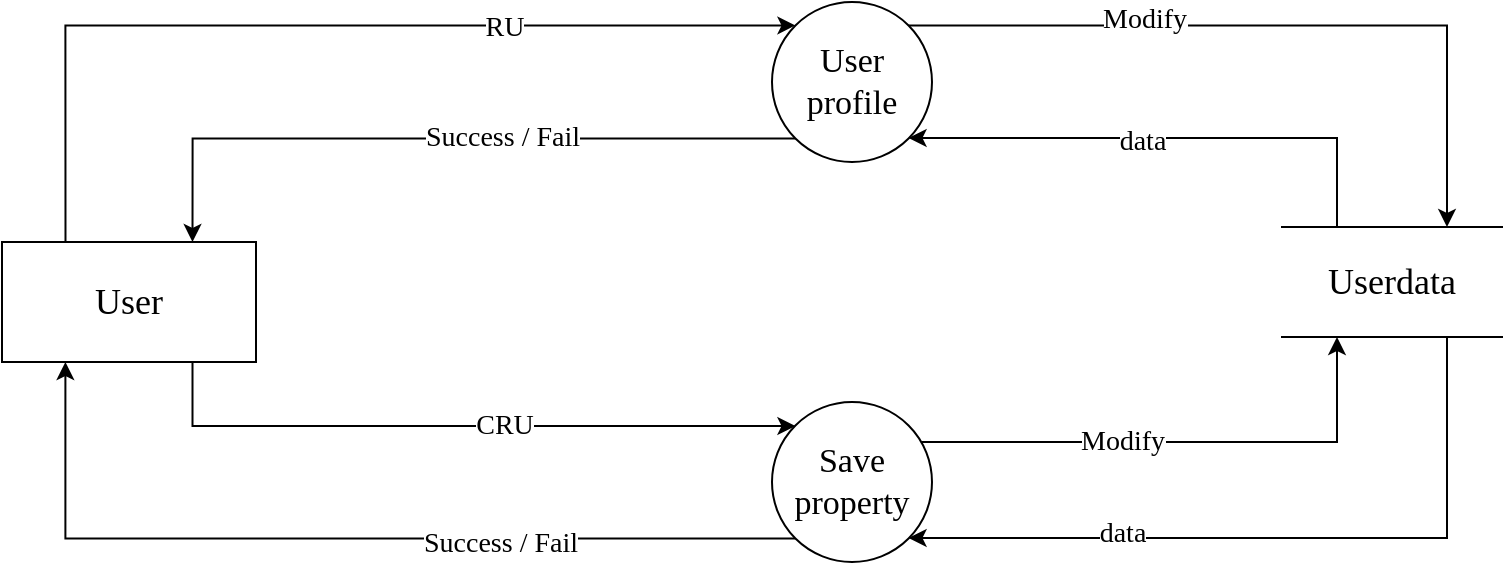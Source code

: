 <mxfile version="17.2.3" type="device"><diagram id="l4jw7ofvsxCiUFuqmc0Y" name="Page-1"><mxGraphModel dx="1106" dy="653" grid="1" gridSize="10" guides="1" tooltips="1" connect="1" arrows="1" fold="1" page="1" pageScale="1" pageWidth="827" pageHeight="1169" math="0" shadow="0"><root><mxCell id="0"/><mxCell id="1" parent="0"/><mxCell id="PFQm0evgJFTQ_2A_DGm4-1" value="&lt;span style=&quot;font-size: 18px&quot;&gt;User&lt;/span&gt;" style="rounded=0;whiteSpace=wrap;html=1;fontFamily=Times New Roman;" parent="1" vertex="1"><mxGeometry x="40" y="190" width="127" height="60" as="geometry"/></mxCell><mxCell id="PFQm0evgJFTQ_2A_DGm4-2" style="edgeStyle=orthogonalEdgeStyle;rounded=0;orthogonalLoop=1;jettySize=auto;html=1;exitX=1;exitY=0;exitDx=0;exitDy=0;entryX=0.75;entryY=0;entryDx=0;entryDy=0;fontSize=17;elbow=vertical;fontFamily=Times New Roman;" parent="1" source="PFQm0evgJFTQ_2A_DGm4-6" target="PFQm0evgJFTQ_2A_DGm4-13" edge="1"><mxGeometry relative="1" as="geometry"/></mxCell><mxCell id="PFQm0evgJFTQ_2A_DGm4-3" value="Modify" style="edgeLabel;html=1;align=center;verticalAlign=middle;resizable=0;points=[];fontSize=14;fontFamily=Times New Roman;" parent="PFQm0evgJFTQ_2A_DGm4-2" connectable="0" vertex="1"><mxGeometry x="-0.27" y="3" relative="1" as="geometry"><mxPoint x="-18" as="offset"/></mxGeometry></mxCell><mxCell id="PFQm0evgJFTQ_2A_DGm4-4" style="edgeStyle=orthogonalEdgeStyle;rounded=0;orthogonalLoop=1;jettySize=auto;html=1;exitX=0;exitY=1;exitDx=0;exitDy=0;entryX=0.75;entryY=0;entryDx=0;entryDy=0;fontSize=17;startArrow=none;startFill=0;endArrow=classic;endFill=1;elbow=vertical;fontFamily=Times New Roman;" parent="1" source="PFQm0evgJFTQ_2A_DGm4-6" target="PFQm0evgJFTQ_2A_DGm4-1" edge="1"><mxGeometry relative="1" as="geometry"><mxPoint x="290" y="389" as="targetPoint"/></mxGeometry></mxCell><mxCell id="PFQm0evgJFTQ_2A_DGm4-5" value="Success / Fail" style="edgeLabel;html=1;align=center;verticalAlign=middle;resizable=0;points=[];fontSize=14;fontFamily=Times New Roman;" parent="PFQm0evgJFTQ_2A_DGm4-4" connectable="0" vertex="1"><mxGeometry x="-0.716" y="3" relative="1" as="geometry"><mxPoint x="-97" y="-4" as="offset"/></mxGeometry></mxCell><mxCell id="PFQm0evgJFTQ_2A_DGm4-6" value="&lt;p&gt;&lt;span style=&quot;font-size: 17px&quot;&gt;User profile&lt;/span&gt;&lt;/p&gt;" style="ellipse;whiteSpace=wrap;html=1;aspect=fixed;shadow=0;sketch=0;rotation=0;fontFamily=Times New Roman;" parent="1" vertex="1"><mxGeometry x="425" y="70" width="80" height="80" as="geometry"/></mxCell><mxCell id="PFQm0evgJFTQ_2A_DGm4-7" style="edgeStyle=elbowEdgeStyle;rounded=0;orthogonalLoop=1;jettySize=auto;html=1;exitX=0.25;exitY=0;exitDx=0;exitDy=0;entryX=1;entryY=1;entryDx=0;entryDy=0;fontSize=17;elbow=vertical;fontFamily=Times New Roman;" parent="1" source="PFQm0evgJFTQ_2A_DGm4-13" target="PFQm0evgJFTQ_2A_DGm4-6" edge="1"><mxGeometry relative="1" as="geometry"><Array as="points"><mxPoint x="640" y="138"/></Array></mxGeometry></mxCell><mxCell id="PFQm0evgJFTQ_2A_DGm4-8" value="data" style="edgeLabel;html=1;align=center;verticalAlign=middle;resizable=0;points=[];fontSize=14;fontFamily=Times New Roman;" parent="PFQm0evgJFTQ_2A_DGm4-7" connectable="0" vertex="1"><mxGeometry x="0.185" y="-2" relative="1" as="geometry"><mxPoint x="11" y="4" as="offset"/></mxGeometry></mxCell><mxCell id="PFQm0evgJFTQ_2A_DGm4-11" style="edgeStyle=elbowEdgeStyle;rounded=0;orthogonalLoop=1;jettySize=auto;elbow=vertical;html=1;exitX=0.75;exitY=1;exitDx=0;exitDy=0;entryX=1;entryY=1;entryDx=0;entryDy=0;fontSize=17;fontFamily=Times New Roman;" parent="1" source="PFQm0evgJFTQ_2A_DGm4-13" target="PFQm0evgJFTQ_2A_DGm4-23" edge="1"><mxGeometry relative="1" as="geometry"><Array as="points"><mxPoint x="681" y="338"/></Array></mxGeometry></mxCell><mxCell id="PFQm0evgJFTQ_2A_DGm4-12" value="data" style="edgeLabel;html=1;align=center;verticalAlign=middle;resizable=0;points=[];fontSize=14;fontFamily=Times New Roman;" parent="PFQm0evgJFTQ_2A_DGm4-11" connectable="0" vertex="1"><mxGeometry x="0.611" y="-2" relative="1" as="geometry"><mxPoint x="35" as="offset"/></mxGeometry></mxCell><mxCell id="PFQm0evgJFTQ_2A_DGm4-13" value="&lt;font style=&quot;font-size: 18px&quot;&gt;Userdata&lt;/font&gt;" style="shape=partialRectangle;whiteSpace=wrap;html=1;left=0;right=0;fillColor=default;rounded=0;shadow=0;glass=0;sketch=0;fontFamily=Times New Roman;fontSize=16;gradientColor=none;" parent="1" vertex="1"><mxGeometry x="680" y="182.5" width="110" height="55" as="geometry"/></mxCell><mxCell id="PFQm0evgJFTQ_2A_DGm4-19" style="edgeStyle=elbowEdgeStyle;rounded=0;orthogonalLoop=1;jettySize=auto;elbow=vertical;html=1;entryX=0.25;entryY=1;entryDx=0;entryDy=0;fontSize=17;fontFamily=Times New Roman;" parent="1" source="PFQm0evgJFTQ_2A_DGm4-23" target="PFQm0evgJFTQ_2A_DGm4-13" edge="1"><mxGeometry relative="1" as="geometry"><Array as="points"><mxPoint x="705" y="290"/></Array></mxGeometry></mxCell><mxCell id="PFQm0evgJFTQ_2A_DGm4-20" value="Modify" style="edgeLabel;html=1;align=center;verticalAlign=middle;resizable=0;points=[];fontSize=14;fontFamily=Times New Roman;" parent="PFQm0evgJFTQ_2A_DGm4-19" connectable="0" vertex="1"><mxGeometry x="-0.609" relative="1" as="geometry"><mxPoint x="49" as="offset"/></mxGeometry></mxCell><mxCell id="PFQm0evgJFTQ_2A_DGm4-21" style="edgeStyle=orthogonalEdgeStyle;rounded=0;orthogonalLoop=1;jettySize=auto;html=1;exitX=0;exitY=1;exitDx=0;exitDy=0;entryX=0.25;entryY=1;entryDx=0;entryDy=0;fontSize=17;startArrow=none;startFill=0;endArrow=classic;endFill=1;fontFamily=Times New Roman;" parent="1" source="PFQm0evgJFTQ_2A_DGm4-23" target="PFQm0evgJFTQ_2A_DGm4-1" edge="1"><mxGeometry relative="1" as="geometry"><mxPoint x="290" y="389" as="targetPoint"/></mxGeometry></mxCell><mxCell id="PFQm0evgJFTQ_2A_DGm4-22" value="Success / Fail" style="edgeLabel;html=1;align=center;verticalAlign=middle;resizable=0;points=[];fontSize=14;fontFamily=Times New Roman;" parent="PFQm0evgJFTQ_2A_DGm4-21" connectable="0" vertex="1"><mxGeometry x="-0.367" y="2" relative="1" as="geometry"><mxPoint x="-4" as="offset"/></mxGeometry></mxCell><mxCell id="PFQm0evgJFTQ_2A_DGm4-23" value="&lt;p&gt;&lt;span style=&quot;font-size: 17px&quot;&gt;Save property&lt;/span&gt;&lt;/p&gt;" style="ellipse;whiteSpace=wrap;html=1;aspect=fixed;shadow=0;sketch=0;rotation=0;fontFamily=Times New Roman;" parent="1" vertex="1"><mxGeometry x="425" y="270" width="80" height="80" as="geometry"/></mxCell><mxCell id="PFQm0evgJFTQ_2A_DGm4-24" style="edgeStyle=orthogonalEdgeStyle;rounded=0;orthogonalLoop=1;jettySize=auto;html=1;entryX=0;entryY=0;entryDx=0;entryDy=0;fontSize=17;startArrow=none;startFill=0;endArrow=classic;endFill=1;exitX=0.25;exitY=0;exitDx=0;exitDy=0;fontFamily=Times New Roman;" parent="1" source="PFQm0evgJFTQ_2A_DGm4-1" target="PFQm0evgJFTQ_2A_DGm4-6" edge="1"><mxGeometry relative="1" as="geometry"><Array as="points"><mxPoint x="72" y="82"/></Array><mxPoint x="210" y="359" as="sourcePoint"/></mxGeometry></mxCell><mxCell id="PFQm0evgJFTQ_2A_DGm4-25" value="&lt;span style=&quot;font-size: 14px&quot;&gt;RU&lt;/span&gt;" style="edgeLabel;html=1;align=center;verticalAlign=middle;resizable=0;points=[];fontSize=17;fontFamily=Times New Roman;" parent="PFQm0evgJFTQ_2A_DGm4-24" connectable="0" vertex="1"><mxGeometry x="0.701" relative="1" as="geometry"><mxPoint x="-75" as="offset"/></mxGeometry></mxCell><mxCell id="PFQm0evgJFTQ_2A_DGm4-28" style="edgeStyle=elbowEdgeStyle;rounded=0;orthogonalLoop=1;jettySize=auto;html=1;entryX=0;entryY=0;entryDx=0;entryDy=0;fontSize=17;startArrow=none;startFill=0;endArrow=classic;endFill=1;exitX=0.75;exitY=1;exitDx=0;exitDy=0;elbow=vertical;fontFamily=Times New Roman;" parent="1" source="PFQm0evgJFTQ_2A_DGm4-1" target="PFQm0evgJFTQ_2A_DGm4-23" edge="1"><mxGeometry relative="1" as="geometry"><Array as="points"><mxPoint x="200" y="282"/></Array><mxPoint x="210" y="359" as="sourcePoint"/></mxGeometry></mxCell><mxCell id="PFQm0evgJFTQ_2A_DGm4-29" value="CRU" style="edgeLabel;html=1;align=center;verticalAlign=middle;resizable=0;points=[];fontSize=14;fontFamily=Times New Roman;" parent="PFQm0evgJFTQ_2A_DGm4-28" connectable="0" vertex="1"><mxGeometry x="0.536" relative="1" as="geometry"><mxPoint x="-69" as="offset"/></mxGeometry></mxCell></root></mxGraphModel></diagram></mxfile>